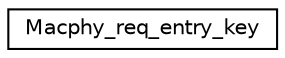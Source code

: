 digraph "Graphical Class Hierarchy"
{
 // LATEX_PDF_SIZE
  edge [fontname="Helvetica",fontsize="10",labelfontname="Helvetica",labelfontsize="10"];
  node [fontname="Helvetica",fontsize="10",shape=record];
  rankdir="LR";
  Node0 [label="Macphy_req_entry_key",height=0.2,width=0.4,color="black", fillcolor="white", style="filled",URL="$structMacphy__req__entry__key.html",tooltip=" "];
}
